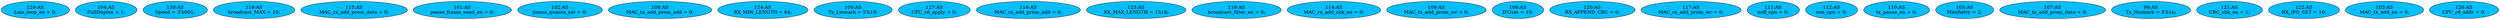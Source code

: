 strict digraph "compose( ,  )" {
	node [label="\N"];
	"129:AS"	 [ast="<pyverilog.vparser.ast.Assign object at 0x7fdff6fa9590>",
		def_var="['Line_loop_en']",
		fillcolor=deepskyblue,
		label="129:AS
Line_loop_en = 0;",
		statements="[]",
		style=filled,
		typ=Assign,
		use_var="[]"];
	"104:AS"	 [ast="<pyverilog.vparser.ast.Assign object at 0x7fdff6fb3610>",
		def_var="['FullDuplex']",
		fillcolor=deepskyblue,
		label="104:AS
FullDuplex = 1;",
		statements="[]",
		style=filled,
		typ=Assign,
		use_var="[]"];
	"130:AS"	 [ast="<pyverilog.vparser.ast.Assign object at 0x7fdff6fa96d0>",
		def_var="['Speed']",
		fillcolor=deepskyblue,
		label="130:AS
Speed = 3'b001;",
		statements="[]",
		style=filled,
		typ=Assign,
		use_var="[]"];
	"119:AS"	 [ast="<pyverilog.vparser.ast.Assign object at 0x7fdff6fa8a10>",
		def_var="['broadcast_MAX']",
		fillcolor=deepskyblue,
		label="119:AS
broadcast_MAX = 10;",
		statements="[]",
		style=filled,
		typ=Assign,
		use_var="[]"];
	"115:AS"	 [ast="<pyverilog.vparser.ast.Assign object at 0x7fdff6fa8410>",
		def_var="['MAC_rx_add_prom_data']",
		fillcolor=deepskyblue,
		label="115:AS
MAC_rx_add_prom_data = 0;",
		statements="[]",
		style=filled,
		typ=Assign,
		use_var="[]"];
	"101:AS"	 [ast="<pyverilog.vparser.ast.Assign object at 0x7fdff6fb31d0>",
		def_var="['pause_frame_send_en']",
		fillcolor=deepskyblue,
		label="101:AS
pause_frame_send_en = 0;",
		statements="[]",
		style=filled,
		typ=Assign,
		use_var="[]"];
	"102:AS"	 [ast="<pyverilog.vparser.ast.Assign object at 0x7fdff6fb3350>",
		def_var="['pause_quanta_set']",
		fillcolor=deepskyblue,
		label="102:AS
pause_quanta_set = 0;",
		statements="[]",
		style=filled,
		typ=Assign,
		use_var="[]"];
	"108:AS"	 [ast="<pyverilog.vparser.ast.Assign object at 0x7fdff6fb3b90>",
		def_var="['MAC_tx_add_prom_add']",
		fillcolor=deepskyblue,
		label="108:AS
MAC_tx_add_prom_add = 0;",
		statements="[]",
		style=filled,
		typ=Assign,
		use_var="[]"];
	"124:AS"	 [ast="<pyverilog.vparser.ast.Assign object at 0x7fdff6fa9150>",
		def_var="['RX_MIN_LENGTH']",
		fillcolor=deepskyblue,
		label="124:AS
RX_MIN_LENGTH = 64;",
		statements="[]",
		style=filled,
		typ=Assign,
		use_var="[]"];
	"100:AS"	 [ast="<pyverilog.vparser.ast.Assign object at 0x7fdff6fb3050>",
		def_var="['Tx_Lwmark']",
		fillcolor=deepskyblue,
		label="100:AS
Tx_Lwmark = 5'h19;",
		statements="[]",
		style=filled,
		typ=Assign,
		use_var="[]"];
	"127:AS"	 [ast="<pyverilog.vparser.ast.Assign object at 0x7fdff6fa9410>",
		def_var="['CPU_rd_apply']",
		fillcolor=deepskyblue,
		label="127:AS
CPU_rd_apply = 0;",
		statements="[]",
		style=filled,
		typ=Assign,
		use_var="[]"];
	"116:AS"	 [ast="<pyverilog.vparser.ast.Assign object at 0x7fdff6fa8590>",
		def_var="['MAC_rx_add_prom_add']",
		fillcolor=deepskyblue,
		label="116:AS
MAC_rx_add_prom_add = 0;",
		statements="[]",
		style=filled,
		typ=Assign,
		use_var="[]"];
	"123:AS"	 [ast="<pyverilog.vparser.ast.Assign object at 0x7fdff6fa8f90>",
		def_var="['RX_MAX_LENGTH']",
		fillcolor=deepskyblue,
		label="123:AS
RX_MAX_LENGTH = 1518;",
		statements="[]",
		style=filled,
		typ=Assign,
		use_var="[]"];
	"118:AS"	 [ast="<pyverilog.vparser.ast.Assign object at 0x7fdff6fa8890>",
		def_var="['broadcast_filter_en']",
		fillcolor=deepskyblue,
		label="118:AS
broadcast_filter_en = 0;",
		statements="[]",
		style=filled,
		typ=Assign,
		use_var="[]"];
	"114:AS"	 [ast="<pyverilog.vparser.ast.Assign object at 0x7fdff6fa8290>",
		def_var="['MAC_rx_add_chk_en']",
		fillcolor=deepskyblue,
		label="114:AS
MAC_rx_add_chk_en = 0;",
		statements="[]",
		style=filled,
		typ=Assign,
		use_var="[]"];
	"109:AS"	 [ast="<pyverilog.vparser.ast.Assign object at 0x7fdff6fb3d10>",
		def_var="['MAC_tx_add_prom_wr']",
		fillcolor=deepskyblue,
		label="109:AS
MAC_tx_add_prom_wr = 0;",
		statements="[]",
		style=filled,
		typ=Assign,
		use_var="[]"];
	"106:AS"	 [ast="<pyverilog.vparser.ast.Assign object at 0x7fdff6fb3890>",
		def_var="['IFGset']",
		fillcolor=deepskyblue,
		label="106:AS
IFGset = 10;",
		statements="[]",
		style=filled,
		typ=Assign,
		use_var="[]"];
	"120:AS"	 [ast="<pyverilog.vparser.ast.Assign object at 0x7fdff6fa8b90>",
		def_var="['RX_APPEND_CRC']",
		fillcolor=deepskyblue,
		label="120:AS
RX_APPEND_CRC = 0;",
		statements="[]",
		style=filled,
		typ=Assign,
		use_var="[]"];
	"117:AS"	 [ast="<pyverilog.vparser.ast.Assign object at 0x7fdff6fa8710>",
		def_var="['MAC_rx_add_prom_wr']",
		fillcolor=deepskyblue,
		label="117:AS
MAC_rx_add_prom_wr = 0;",
		statements="[]",
		style=filled,
		typ=Assign,
		use_var="[]"];
	"111:AS"	 [ast="<pyverilog.vparser.ast.Assign object at 0x7fdff6fb3f90>",
		def_var="['xoff_cpu']",
		fillcolor=deepskyblue,
		label="111:AS
xoff_cpu = 0;",
		statements="[]",
		style=filled,
		typ=Assign,
		use_var="[]"];
	"112:AS"	 [ast="<pyverilog.vparser.ast.Assign object at 0x7fdff6fa8110>",
		def_var="['xon_cpu']",
		fillcolor=deepskyblue,
		label="112:AS
xon_cpu = 0;",
		statements="[]",
		style=filled,
		typ=Assign,
		use_var="[]"];
	"110:AS"	 [ast="<pyverilog.vparser.ast.Assign object at 0x7fdff6fb3e50>",
		def_var="['tx_pause_en']",
		fillcolor=deepskyblue,
		label="110:AS
tx_pause_en = 0;",
		statements="[]",
		style=filled,
		typ=Assign,
		use_var="[]"];
	"105:AS"	 [ast="<pyverilog.vparser.ast.Assign object at 0x7fdff6fb3750>",
		def_var="['MaxRetry']",
		fillcolor=deepskyblue,
		label="105:AS
MaxRetry = 2;",
		statements="[]",
		style=filled,
		typ=Assign,
		use_var="[]"];
	"107:AS"	 [ast="<pyverilog.vparser.ast.Assign object at 0x7fdff6fb3a10>",
		def_var="['MAC_tx_add_prom_data']",
		fillcolor=deepskyblue,
		label="107:AS
MAC_tx_add_prom_data = 0;",
		statements="[]",
		style=filled,
		typ=Assign,
		use_var="[]"];
	"99:AS"	 [ast="<pyverilog.vparser.ast.Assign object at 0x7fdff7665ed0>",
		def_var="['Tx_Hwmark']",
		fillcolor=deepskyblue,
		label="99:AS
Tx_Hwmark = 5'h1e;",
		statements="[]",
		style=filled,
		typ=Assign,
		use_var="[]"];
	"121:AS"	 [ast="<pyverilog.vparser.ast.Assign object at 0x7fdff6fa8cd0>",
		def_var="['CRC_chk_en']",
		fillcolor=deepskyblue,
		label="121:AS
CRC_chk_en = 1;",
		statements="[]",
		style=filled,
		typ=Assign,
		use_var="[]"];
	"122:AS"	 [ast="<pyverilog.vparser.ast.Assign object at 0x7fdff6fa8e10>",
		def_var="['RX_IFG_SET']",
		fillcolor=deepskyblue,
		label="122:AS
RX_IFG_SET = 10;",
		statements="[]",
		style=filled,
		typ=Assign,
		use_var="[]"];
	"103:AS"	 [ast="<pyverilog.vparser.ast.Assign object at 0x7fdff6fb34d0>",
		def_var="['MAC_tx_add_en']",
		fillcolor=deepskyblue,
		label="103:AS
MAC_tx_add_en = 0;",
		statements="[]",
		style=filled,
		typ=Assign,
		use_var="[]"];
	"126:AS"	 [ast="<pyverilog.vparser.ast.Assign object at 0x7fdff6fa9290>",
		def_var="['CPU_rd_addr']",
		fillcolor=deepskyblue,
		label="126:AS
CPU_rd_addr = 0;",
		statements="[]",
		style=filled,
		typ=Assign,
		use_var="[]"];
}

